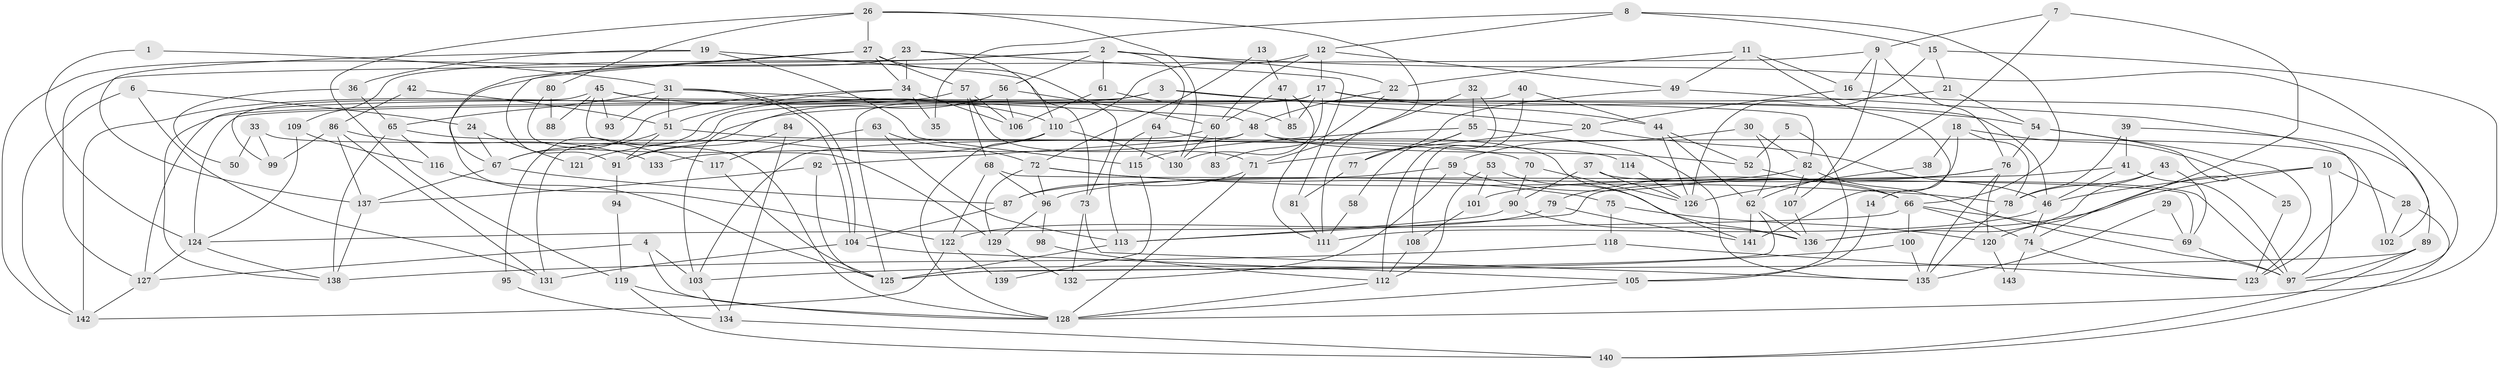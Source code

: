 // coarse degree distribution, {6: 0.13636363636363635, 16: 0.045454545454545456, 7: 0.13636363636363635, 4: 0.13636363636363635, 5: 0.11363636363636363, 17: 0.022727272727272728, 8: 0.06818181818181818, 11: 0.022727272727272728, 12: 0.06818181818181818, 10: 0.045454545454545456, 2: 0.09090909090909091, 13: 0.045454545454545456, 9: 0.045454545454545456, 3: 0.022727272727272728}
// Generated by graph-tools (version 1.1) at 2025/18/03/04/25 18:18:34]
// undirected, 143 vertices, 286 edges
graph export_dot {
graph [start="1"]
  node [color=gray90,style=filled];
  1;
  2;
  3;
  4;
  5;
  6;
  7;
  8;
  9;
  10;
  11;
  12;
  13;
  14;
  15;
  16;
  17;
  18;
  19;
  20;
  21;
  22;
  23;
  24;
  25;
  26;
  27;
  28;
  29;
  30;
  31;
  32;
  33;
  34;
  35;
  36;
  37;
  38;
  39;
  40;
  41;
  42;
  43;
  44;
  45;
  46;
  47;
  48;
  49;
  50;
  51;
  52;
  53;
  54;
  55;
  56;
  57;
  58;
  59;
  60;
  61;
  62;
  63;
  64;
  65;
  66;
  67;
  68;
  69;
  70;
  71;
  72;
  73;
  74;
  75;
  76;
  77;
  78;
  79;
  80;
  81;
  82;
  83;
  84;
  85;
  86;
  87;
  88;
  89;
  90;
  91;
  92;
  93;
  94;
  95;
  96;
  97;
  98;
  99;
  100;
  101;
  102;
  103;
  104;
  105;
  106;
  107;
  108;
  109;
  110;
  111;
  112;
  113;
  114;
  115;
  116;
  117;
  118;
  119;
  120;
  121;
  122;
  123;
  124;
  125;
  126;
  127;
  128;
  129;
  130;
  131;
  132;
  133;
  134;
  135;
  136;
  137;
  138;
  139;
  140;
  141;
  142;
  143;
  1 -- 124;
  1 -- 31;
  2 -- 122;
  2 -- 61;
  2 -- 22;
  2 -- 56;
  2 -- 64;
  2 -- 97;
  2 -- 109;
  3 -- 138;
  3 -- 54;
  3 -- 20;
  3 -- 95;
  4 -- 127;
  4 -- 103;
  4 -- 128;
  5 -- 52;
  5 -- 105;
  6 -- 131;
  6 -- 142;
  6 -- 24;
  7 -- 9;
  7 -- 62;
  7 -- 120;
  8 -- 66;
  8 -- 12;
  8 -- 15;
  8 -- 35;
  9 -- 127;
  9 -- 76;
  9 -- 16;
  9 -- 107;
  10 -- 46;
  10 -- 97;
  10 -- 28;
  10 -- 136;
  11 -- 22;
  11 -- 49;
  11 -- 14;
  11 -- 16;
  12 -- 60;
  12 -- 110;
  12 -- 17;
  12 -- 49;
  13 -- 72;
  13 -- 47;
  14 -- 105;
  15 -- 128;
  15 -- 21;
  15 -- 126;
  16 -- 20;
  16 -- 102;
  17 -- 44;
  17 -- 46;
  17 -- 85;
  17 -- 127;
  17 -- 130;
  17 -- 131;
  18 -- 78;
  18 -- 141;
  18 -- 25;
  18 -- 38;
  19 -- 73;
  19 -- 115;
  19 -- 36;
  19 -- 137;
  20 -- 46;
  20 -- 71;
  21 -- 54;
  21 -- 91;
  22 -- 48;
  22 -- 83;
  23 -- 142;
  23 -- 34;
  23 -- 81;
  23 -- 110;
  24 -- 67;
  24 -- 121;
  25 -- 123;
  26 -- 27;
  26 -- 130;
  26 -- 80;
  26 -- 111;
  26 -- 119;
  27 -- 34;
  27 -- 67;
  27 -- 57;
  27 -- 73;
  27 -- 91;
  28 -- 102;
  28 -- 140;
  29 -- 135;
  29 -- 69;
  30 -- 59;
  30 -- 62;
  30 -- 82;
  31 -- 104;
  31 -- 104;
  31 -- 65;
  31 -- 48;
  31 -- 51;
  31 -- 93;
  32 -- 71;
  32 -- 112;
  32 -- 55;
  33 -- 128;
  33 -- 99;
  33 -- 50;
  34 -- 51;
  34 -- 67;
  34 -- 35;
  34 -- 106;
  36 -- 65;
  36 -- 50;
  37 -- 97;
  37 -- 90;
  37 -- 126;
  38 -- 126;
  39 -- 89;
  39 -- 41;
  39 -- 78;
  40 -- 44;
  40 -- 124;
  40 -- 108;
  41 -- 46;
  41 -- 113;
  41 -- 97;
  42 -- 51;
  42 -- 86;
  43 -- 69;
  43 -- 136;
  43 -- 78;
  44 -- 126;
  44 -- 62;
  44 -- 52;
  45 -- 110;
  45 -- 82;
  45 -- 88;
  45 -- 93;
  45 -- 99;
  45 -- 117;
  46 -- 74;
  46 -- 111;
  47 -- 60;
  47 -- 111;
  47 -- 85;
  48 -- 52;
  48 -- 92;
  48 -- 102;
  48 -- 133;
  49 -- 123;
  49 -- 77;
  51 -- 91;
  51 -- 67;
  51 -- 114;
  52 -- 66;
  53 -- 136;
  53 -- 112;
  53 -- 101;
  54 -- 76;
  54 -- 123;
  54 -- 74;
  55 -- 77;
  55 -- 58;
  55 -- 115;
  55 -- 135;
  56 -- 60;
  56 -- 103;
  56 -- 106;
  56 -- 125;
  57 -- 106;
  57 -- 68;
  57 -- 71;
  57 -- 142;
  58 -- 111;
  59 -- 87;
  59 -- 132;
  59 -- 66;
  60 -- 130;
  60 -- 103;
  60 -- 83;
  61 -- 106;
  61 -- 85;
  62 -- 125;
  62 -- 136;
  62 -- 141;
  63 -- 117;
  63 -- 72;
  63 -- 113;
  64 -- 113;
  64 -- 115;
  64 -- 141;
  65 -- 116;
  65 -- 70;
  65 -- 138;
  66 -- 74;
  66 -- 69;
  66 -- 100;
  66 -- 124;
  67 -- 137;
  67 -- 87;
  68 -- 69;
  68 -- 96;
  68 -- 122;
  69 -- 97;
  70 -- 126;
  70 -- 90;
  71 -- 87;
  71 -- 128;
  72 -- 78;
  72 -- 96;
  72 -- 75;
  72 -- 129;
  73 -- 135;
  73 -- 132;
  74 -- 123;
  74 -- 143;
  75 -- 120;
  75 -- 118;
  76 -- 79;
  76 -- 135;
  76 -- 101;
  76 -- 120;
  77 -- 81;
  78 -- 135;
  79 -- 141;
  79 -- 122;
  80 -- 129;
  80 -- 88;
  81 -- 111;
  82 -- 97;
  82 -- 96;
  82 -- 107;
  84 -- 91;
  84 -- 134;
  86 -- 131;
  86 -- 137;
  86 -- 99;
  86 -- 133;
  87 -- 104;
  89 -- 140;
  89 -- 97;
  89 -- 125;
  90 -- 113;
  90 -- 136;
  91 -- 94;
  92 -- 125;
  92 -- 137;
  94 -- 119;
  95 -- 134;
  96 -- 98;
  96 -- 129;
  98 -- 112;
  100 -- 135;
  100 -- 103;
  101 -- 108;
  103 -- 134;
  104 -- 105;
  104 -- 131;
  105 -- 128;
  107 -- 136;
  108 -- 112;
  109 -- 124;
  109 -- 116;
  110 -- 128;
  110 -- 121;
  110 -- 130;
  112 -- 128;
  113 -- 125;
  114 -- 126;
  115 -- 139;
  116 -- 125;
  117 -- 125;
  118 -- 138;
  118 -- 123;
  119 -- 128;
  119 -- 140;
  120 -- 143;
  122 -- 142;
  122 -- 139;
  124 -- 138;
  124 -- 127;
  127 -- 142;
  129 -- 132;
  134 -- 140;
  137 -- 138;
}
